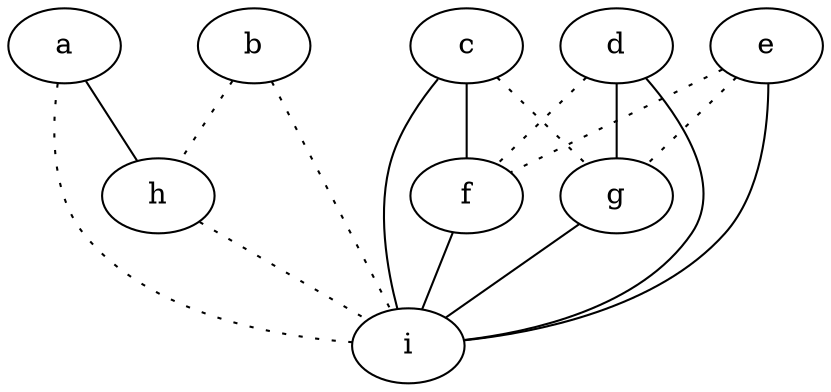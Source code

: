 graph {
a -- h;
a -- i [style=dotted];
b -- h [style=dotted];
b -- i [style=dotted];
c -- f;
c -- g [style=dotted];
c -- i;
d -- f [style=dotted];
d -- g;
d -- i;
e -- f [style=dotted];
e -- g [style=dotted];
e -- i;
f -- i;
g -- i;
h -- i [style=dotted];
}
